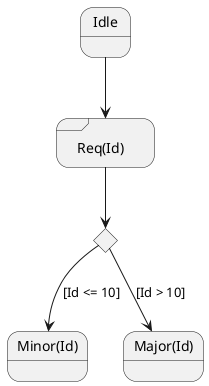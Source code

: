 @startuml
state "Req(Id)" as ReqId <<sdlreceive>>
state "Minor(Id)" as MinorId
state "Major(Id)" as MajorId

state c <<choice>>

Idle --> ReqId
ReqId --> c
c --> MinorId : [Id <= 10]
c --> MajorId : [Id > 10]
@enduml

////////////////////////////

start
  state_diagram
    state
      state_long_name   "Req(Id)"
      state_name        ReqId
      state_type        sdlreceive
    state
      state_long_name   "Minor(Id)"
      state_name        MinorId
    state
      state_long_name   "Major(Id)"
      state_name        MajorId
    state
      state_name        c
      state_type        choice
    transition
      departure_state   Idle
      arrow     -->
      arrival_state     ReqId
    transition
      departure_state   ReqId
      arrow     -->
      arrival_state     c
    transition
      departure_state   c
      arrow     -->
      arrival_state     MinorId
      string    [Id <= 10]
    transition
      departure_state   c
      arrow     -->
      arrival_state     MajorId
      string    [Id > 10]
